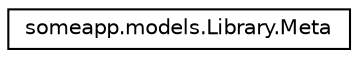 digraph "Graphical Class Hierarchy"
{
 // LATEX_PDF_SIZE
  edge [fontname="Helvetica",fontsize="10",labelfontname="Helvetica",labelfontsize="10"];
  node [fontname="Helvetica",fontsize="10",shape=record];
  rankdir="LR";
  Node0 [label="someapp.models.Library.Meta",height=0.2,width=0.4,color="black", fillcolor="white", style="filled",URL="$classsomeapp_1_1models_1_1_library_1_1_meta.html",tooltip=" "];
}
